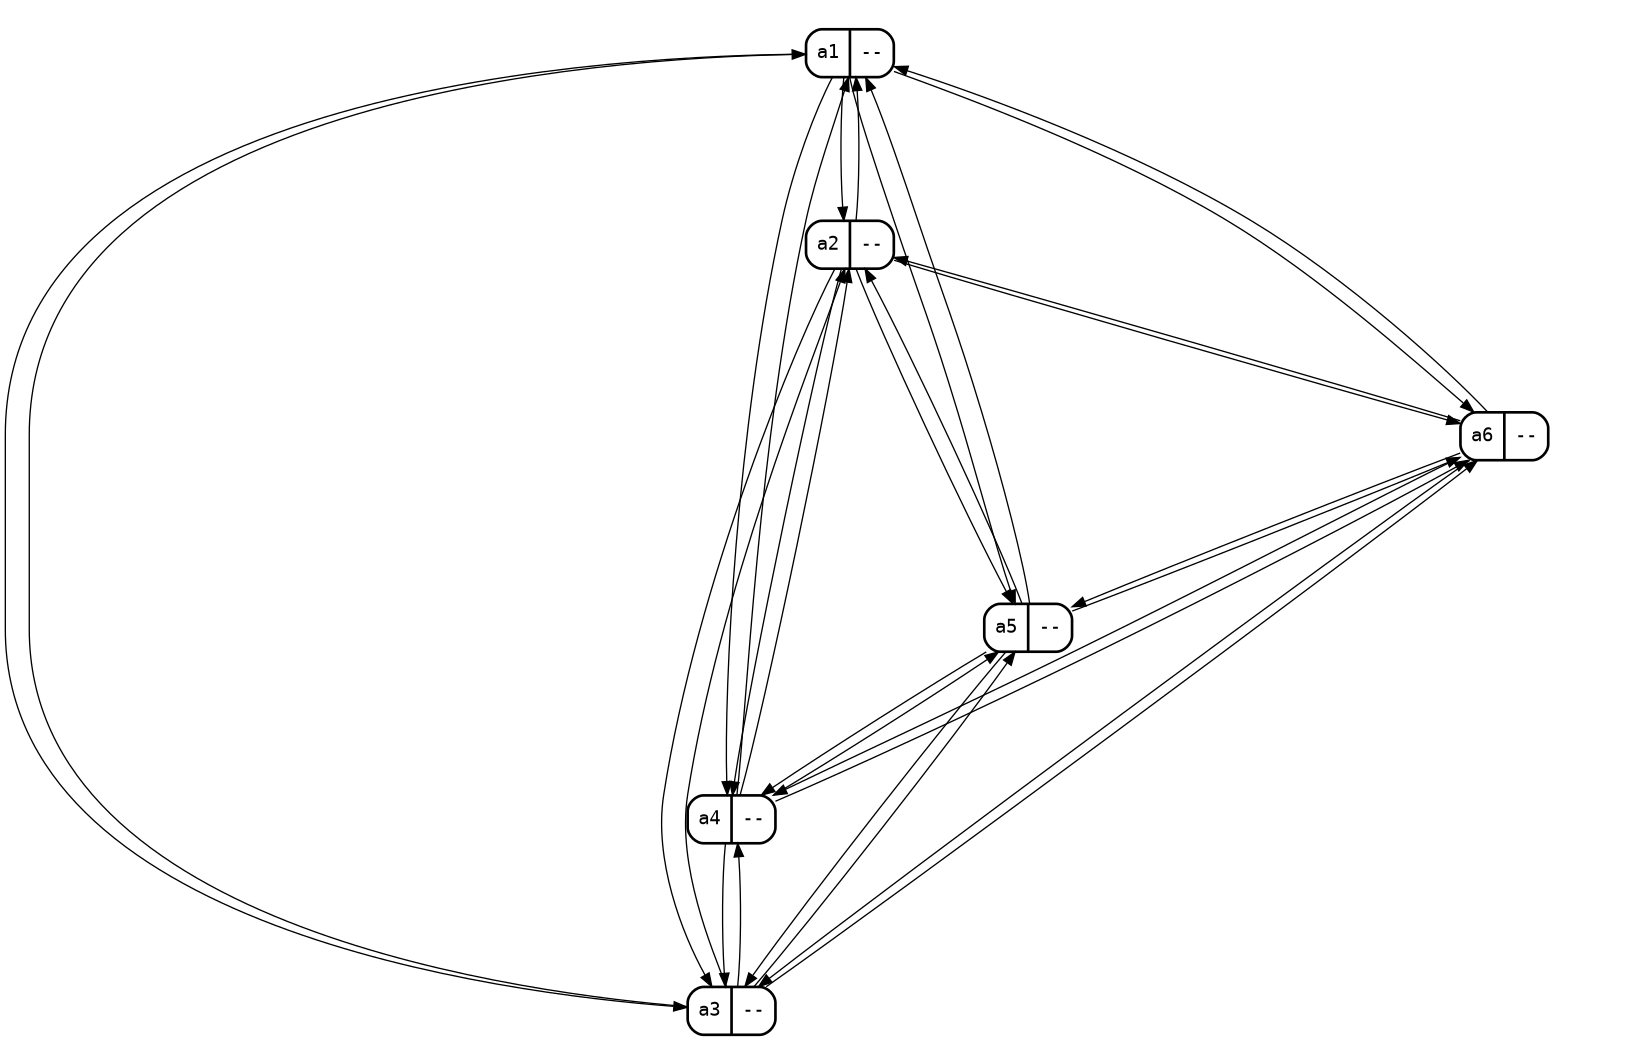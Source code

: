 digraph {
  size="11,11!";
  ratio="fill";
  node [shape=Mrecord penwidth=2 fontname=monospace];
  edge [fontsize=12];
  a1 [label = "a1 | --"];
  a2 [label = "a2 | --"];
  a3 [label = "a3 | --"];
  a4 [label = "a4 | --"];
  a5 [label = "a5 | --"];
  a6 [label = "a6 | --"];

  a1 -> a2;
  a1 -> a3;
  a1 -> a4;
  a1 -> a5;
  a1 -> a6;

  a2 -> a1;
  a2 -> a3;
  a2 -> a4;
  a2 -> a5;
  a2 -> a6;

  a3 -> a1;
  a3 -> a2;
  a3 -> a4;
  a3 -> a5;
  a3 -> a6;

  a4 -> a1;
  a4 -> a2;
  a4 -> a3;
  a4 -> a5;
  a4 -> a6;

  a5 -> a1;
  a5 -> a2;
  a5 -> a3;
  a5 -> a4;
  a5 -> a6;

  a6 -> a1;
  a6 -> a2;
  a6 -> a3;
  a6 -> a4;
  a6 -> a5;
}
